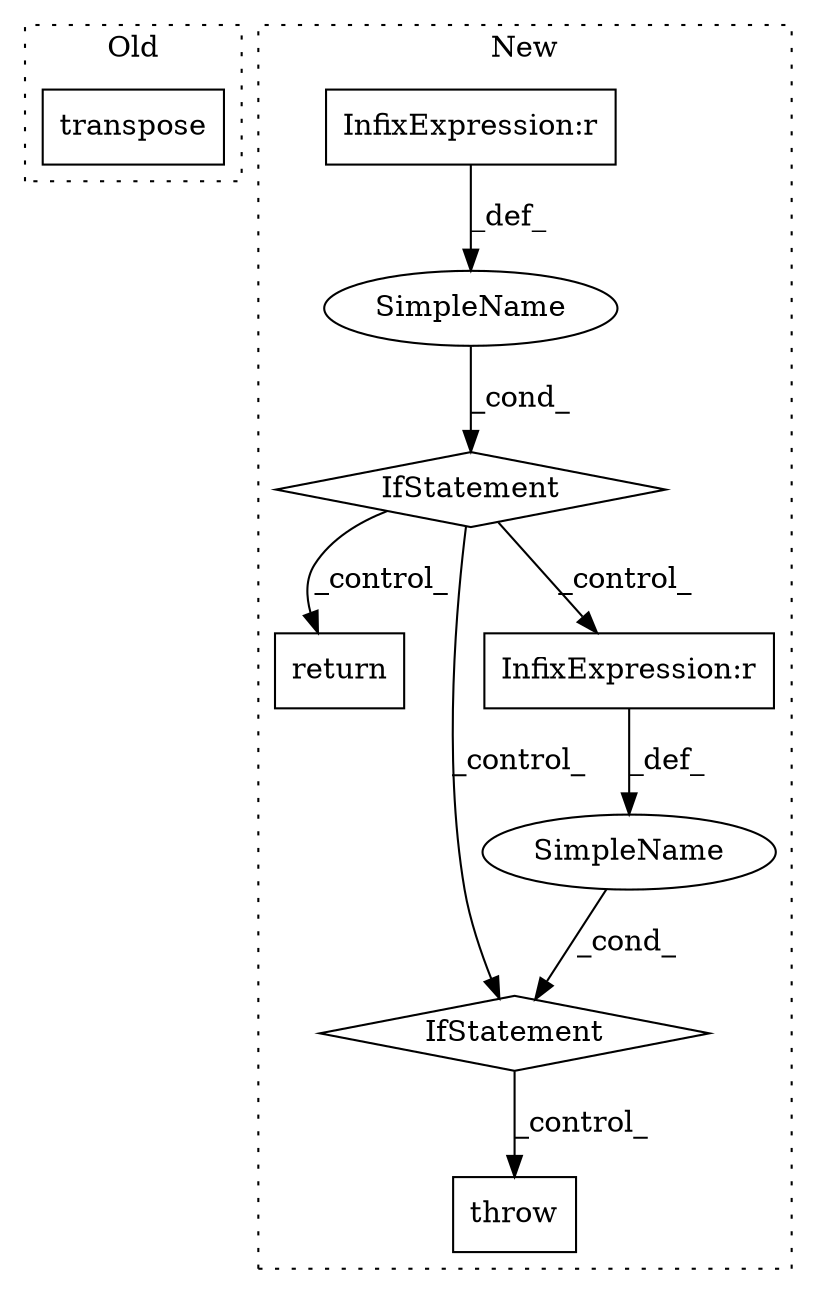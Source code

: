digraph G {
subgraph cluster0 {
1 [label="transpose" a="32" s="8929,8950" l="10,1" shape="box"];
label = "Old";
style="dotted";
}
subgraph cluster1 {
2 [label="throw" a="53" s="6803" l="6" shape="box"];
3 [label="IfStatement" a="25" s="6415,6450" l="4,2" shape="diamond"];
4 [label="SimpleName" a="42" s="" l="" shape="ellipse"];
5 [label="return" a="41" s="6462" l="7" shape="box"];
6 [label="InfixExpression:r" a="27" s="6437" l="4" shape="box"];
7 [label="IfStatement" a="25" s="6605,6642" l="4,2" shape="diamond"];
8 [label="SimpleName" a="42" s="" l="" shape="ellipse"];
9 [label="InfixExpression:r" a="27" s="6627" l="4" shape="box"];
label = "New";
style="dotted";
}
3 -> 5 [label="_control_"];
3 -> 9 [label="_control_"];
3 -> 7 [label="_control_"];
4 -> 3 [label="_cond_"];
6 -> 4 [label="_def_"];
7 -> 2 [label="_control_"];
8 -> 7 [label="_cond_"];
9 -> 8 [label="_def_"];
}